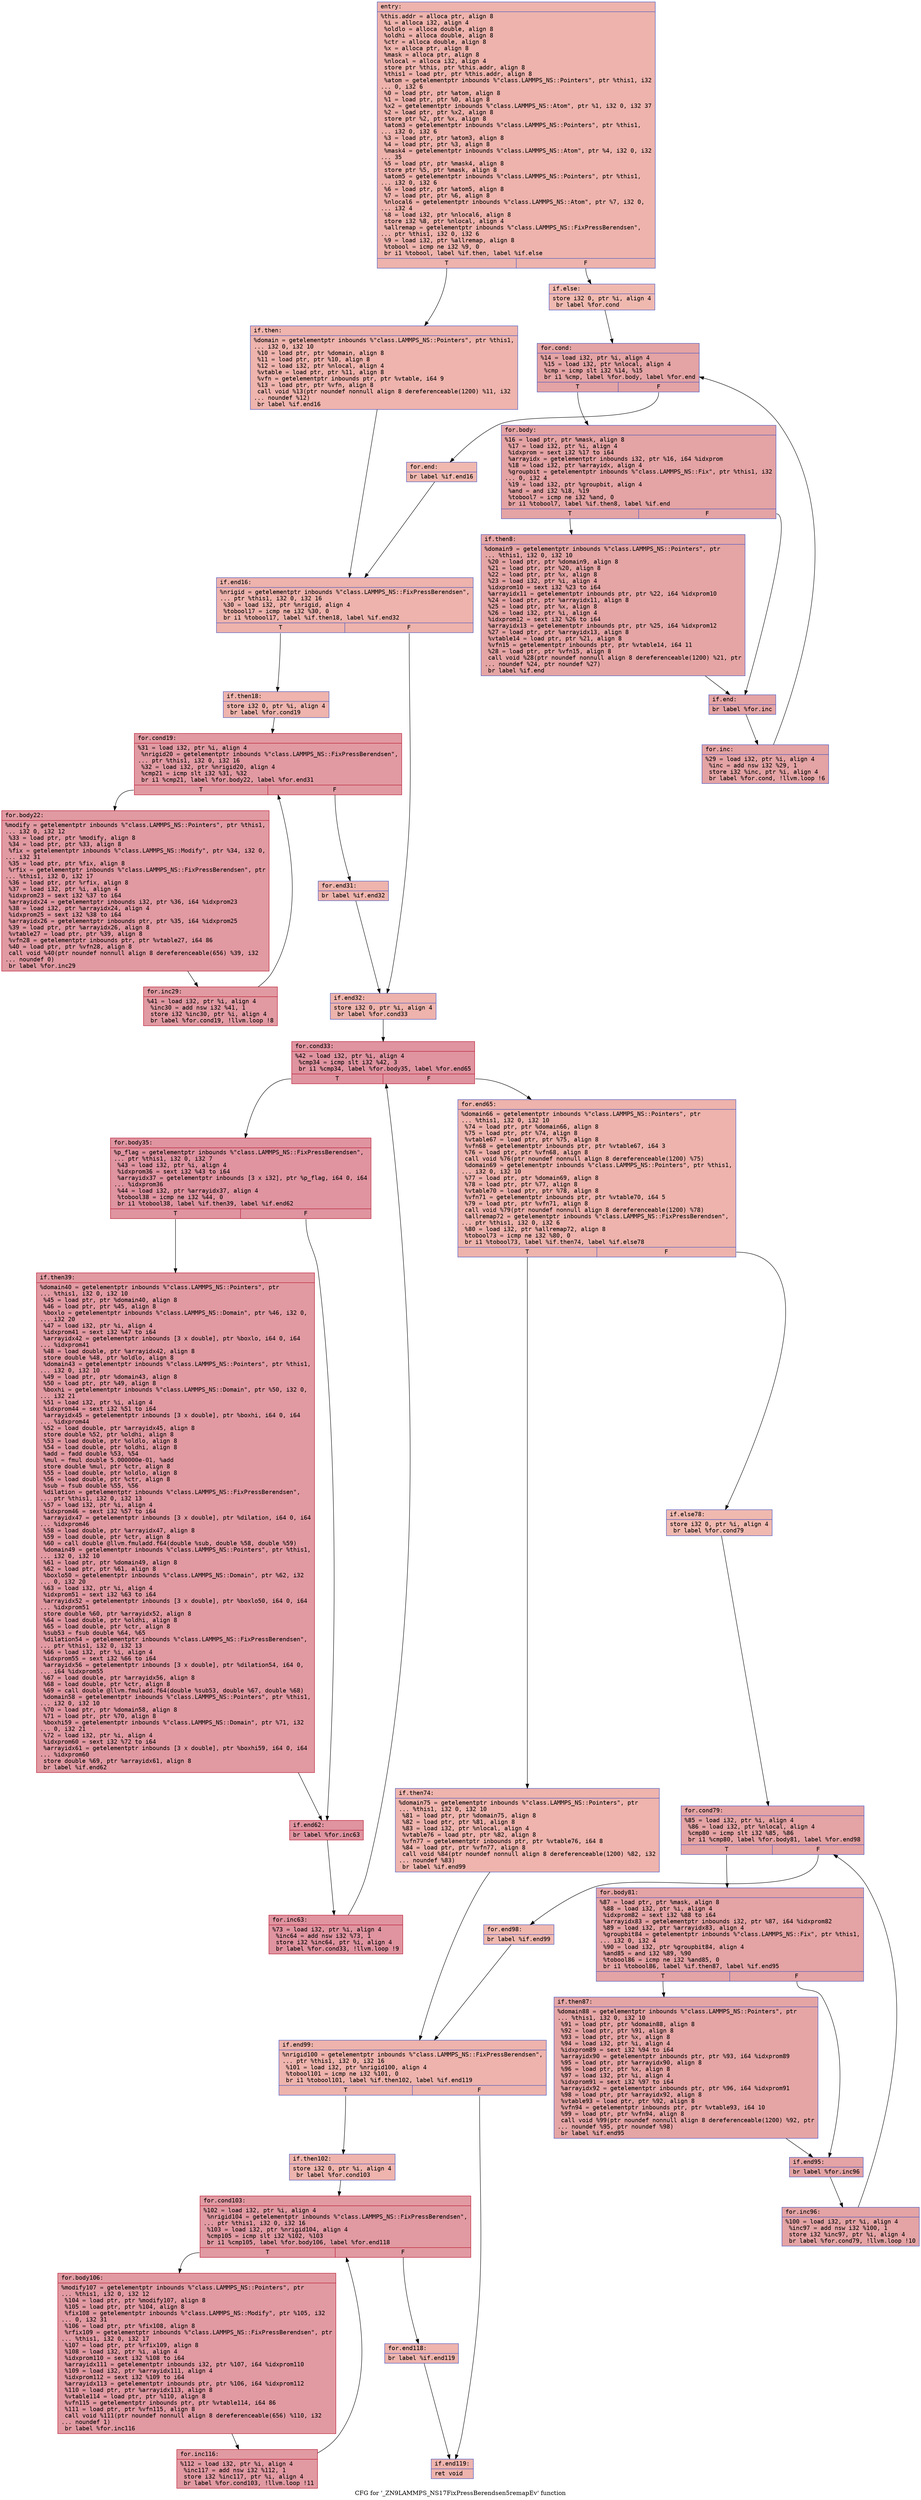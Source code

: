 digraph "CFG for '_ZN9LAMMPS_NS17FixPressBerendsen5remapEv' function" {
	label="CFG for '_ZN9LAMMPS_NS17FixPressBerendsen5remapEv' function";

	Node0x55f98b7e7240 [shape=record,color="#3d50c3ff", style=filled, fillcolor="#d6524470" fontname="Courier",label="{entry:\l|  %this.addr = alloca ptr, align 8\l  %i = alloca i32, align 4\l  %oldlo = alloca double, align 8\l  %oldhi = alloca double, align 8\l  %ctr = alloca double, align 8\l  %x = alloca ptr, align 8\l  %mask = alloca ptr, align 8\l  %nlocal = alloca i32, align 4\l  store ptr %this, ptr %this.addr, align 8\l  %this1 = load ptr, ptr %this.addr, align 8\l  %atom = getelementptr inbounds %\"class.LAMMPS_NS::Pointers\", ptr %this1, i32\l... 0, i32 6\l  %0 = load ptr, ptr %atom, align 8\l  %1 = load ptr, ptr %0, align 8\l  %x2 = getelementptr inbounds %\"class.LAMMPS_NS::Atom\", ptr %1, i32 0, i32 37\l  %2 = load ptr, ptr %x2, align 8\l  store ptr %2, ptr %x, align 8\l  %atom3 = getelementptr inbounds %\"class.LAMMPS_NS::Pointers\", ptr %this1,\l... i32 0, i32 6\l  %3 = load ptr, ptr %atom3, align 8\l  %4 = load ptr, ptr %3, align 8\l  %mask4 = getelementptr inbounds %\"class.LAMMPS_NS::Atom\", ptr %4, i32 0, i32\l... 35\l  %5 = load ptr, ptr %mask4, align 8\l  store ptr %5, ptr %mask, align 8\l  %atom5 = getelementptr inbounds %\"class.LAMMPS_NS::Pointers\", ptr %this1,\l... i32 0, i32 6\l  %6 = load ptr, ptr %atom5, align 8\l  %7 = load ptr, ptr %6, align 8\l  %nlocal6 = getelementptr inbounds %\"class.LAMMPS_NS::Atom\", ptr %7, i32 0,\l... i32 4\l  %8 = load i32, ptr %nlocal6, align 8\l  store i32 %8, ptr %nlocal, align 4\l  %allremap = getelementptr inbounds %\"class.LAMMPS_NS::FixPressBerendsen\",\l... ptr %this1, i32 0, i32 6\l  %9 = load i32, ptr %allremap, align 8\l  %tobool = icmp ne i32 %9, 0\l  br i1 %tobool, label %if.then, label %if.else\l|{<s0>T|<s1>F}}"];
	Node0x55f98b7e7240:s0 -> Node0x55f98b7e86d0[tooltip="entry -> if.then\nProbability 62.50%" ];
	Node0x55f98b7e7240:s1 -> Node0x55f98b7e8740[tooltip="entry -> if.else\nProbability 37.50%" ];
	Node0x55f98b7e86d0 [shape=record,color="#3d50c3ff", style=filled, fillcolor="#d8564670" fontname="Courier",label="{if.then:\l|  %domain = getelementptr inbounds %\"class.LAMMPS_NS::Pointers\", ptr %this1,\l... i32 0, i32 10\l  %10 = load ptr, ptr %domain, align 8\l  %11 = load ptr, ptr %10, align 8\l  %12 = load i32, ptr %nlocal, align 4\l  %vtable = load ptr, ptr %11, align 8\l  %vfn = getelementptr inbounds ptr, ptr %vtable, i64 9\l  %13 = load ptr, ptr %vfn, align 8\l  call void %13(ptr noundef nonnull align 8 dereferenceable(1200) %11, i32\l... noundef %12)\l  br label %if.end16\l}"];
	Node0x55f98b7e86d0 -> Node0x55f98b7e8e20[tooltip="if.then -> if.end16\nProbability 100.00%" ];
	Node0x55f98b7e8740 [shape=record,color="#3d50c3ff", style=filled, fillcolor="#de614d70" fontname="Courier",label="{if.else:\l|  store i32 0, ptr %i, align 4\l  br label %for.cond\l}"];
	Node0x55f98b7e8740 -> Node0x55f98b7e7b40[tooltip="if.else -> for.cond\nProbability 100.00%" ];
	Node0x55f98b7e7b40 [shape=record,color="#3d50c3ff", style=filled, fillcolor="#c32e3170" fontname="Courier",label="{for.cond:\l|  %14 = load i32, ptr %i, align 4\l  %15 = load i32, ptr %nlocal, align 4\l  %cmp = icmp slt i32 %14, %15\l  br i1 %cmp, label %for.body, label %for.end\l|{<s0>T|<s1>F}}"];
	Node0x55f98b7e7b40:s0 -> Node0x55f98b7e93c0[tooltip="for.cond -> for.body\nProbability 96.88%" ];
	Node0x55f98b7e7b40:s1 -> Node0x55f98b7e9440[tooltip="for.cond -> for.end\nProbability 3.12%" ];
	Node0x55f98b7e93c0 [shape=record,color="#3d50c3ff", style=filled, fillcolor="#c32e3170" fontname="Courier",label="{for.body:\l|  %16 = load ptr, ptr %mask, align 8\l  %17 = load i32, ptr %i, align 4\l  %idxprom = sext i32 %17 to i64\l  %arrayidx = getelementptr inbounds i32, ptr %16, i64 %idxprom\l  %18 = load i32, ptr %arrayidx, align 4\l  %groupbit = getelementptr inbounds %\"class.LAMMPS_NS::Fix\", ptr %this1, i32\l... 0, i32 4\l  %19 = load i32, ptr %groupbit, align 4\l  %and = and i32 %18, %19\l  %tobool7 = icmp ne i32 %and, 0\l  br i1 %tobool7, label %if.then8, label %if.end\l|{<s0>T|<s1>F}}"];
	Node0x55f98b7e93c0:s0 -> Node0x55f98b7e9af0[tooltip="for.body -> if.then8\nProbability 62.50%" ];
	Node0x55f98b7e93c0:s1 -> Node0x55f98b7e9b70[tooltip="for.body -> if.end\nProbability 37.50%" ];
	Node0x55f98b7e9af0 [shape=record,color="#3d50c3ff", style=filled, fillcolor="#c5333470" fontname="Courier",label="{if.then8:\l|  %domain9 = getelementptr inbounds %\"class.LAMMPS_NS::Pointers\", ptr\l... %this1, i32 0, i32 10\l  %20 = load ptr, ptr %domain9, align 8\l  %21 = load ptr, ptr %20, align 8\l  %22 = load ptr, ptr %x, align 8\l  %23 = load i32, ptr %i, align 4\l  %idxprom10 = sext i32 %23 to i64\l  %arrayidx11 = getelementptr inbounds ptr, ptr %22, i64 %idxprom10\l  %24 = load ptr, ptr %arrayidx11, align 8\l  %25 = load ptr, ptr %x, align 8\l  %26 = load i32, ptr %i, align 4\l  %idxprom12 = sext i32 %26 to i64\l  %arrayidx13 = getelementptr inbounds ptr, ptr %25, i64 %idxprom12\l  %27 = load ptr, ptr %arrayidx13, align 8\l  %vtable14 = load ptr, ptr %21, align 8\l  %vfn15 = getelementptr inbounds ptr, ptr %vtable14, i64 11\l  %28 = load ptr, ptr %vfn15, align 8\l  call void %28(ptr noundef nonnull align 8 dereferenceable(1200) %21, ptr\l... noundef %24, ptr noundef %27)\l  br label %if.end\l}"];
	Node0x55f98b7e9af0 -> Node0x55f98b7e9b70[tooltip="if.then8 -> if.end\nProbability 100.00%" ];
	Node0x55f98b7e9b70 [shape=record,color="#3d50c3ff", style=filled, fillcolor="#c32e3170" fontname="Courier",label="{if.end:\l|  br label %for.inc\l}"];
	Node0x55f98b7e9b70 -> Node0x55f98b7ea7a0[tooltip="if.end -> for.inc\nProbability 100.00%" ];
	Node0x55f98b7ea7a0 [shape=record,color="#3d50c3ff", style=filled, fillcolor="#c32e3170" fontname="Courier",label="{for.inc:\l|  %29 = load i32, ptr %i, align 4\l  %inc = add nsw i32 %29, 1\l  store i32 %inc, ptr %i, align 4\l  br label %for.cond, !llvm.loop !6\l}"];
	Node0x55f98b7ea7a0 -> Node0x55f98b7e7b40[tooltip="for.inc -> for.cond\nProbability 100.00%" ];
	Node0x55f98b7e9440 [shape=record,color="#3d50c3ff", style=filled, fillcolor="#de614d70" fontname="Courier",label="{for.end:\l|  br label %if.end16\l}"];
	Node0x55f98b7e9440 -> Node0x55f98b7e8e20[tooltip="for.end -> if.end16\nProbability 100.00%" ];
	Node0x55f98b7e8e20 [shape=record,color="#3d50c3ff", style=filled, fillcolor="#d6524470" fontname="Courier",label="{if.end16:\l|  %nrigid = getelementptr inbounds %\"class.LAMMPS_NS::FixPressBerendsen\",\l... ptr %this1, i32 0, i32 16\l  %30 = load i32, ptr %nrigid, align 4\l  %tobool17 = icmp ne i32 %30, 0\l  br i1 %tobool17, label %if.then18, label %if.end32\l|{<s0>T|<s1>F}}"];
	Node0x55f98b7e8e20:s0 -> Node0x55f98b7eadb0[tooltip="if.end16 -> if.then18\nProbability 62.50%" ];
	Node0x55f98b7e8e20:s1 -> Node0x55f98b7eae30[tooltip="if.end16 -> if.end32\nProbability 37.50%" ];
	Node0x55f98b7eadb0 [shape=record,color="#3d50c3ff", style=filled, fillcolor="#d8564670" fontname="Courier",label="{if.then18:\l|  store i32 0, ptr %i, align 4\l  br label %for.cond19\l}"];
	Node0x55f98b7eadb0 -> Node0x55f98b7e8ff0[tooltip="if.then18 -> for.cond19\nProbability 100.00%" ];
	Node0x55f98b7e8ff0 [shape=record,color="#b70d28ff", style=filled, fillcolor="#bb1b2c70" fontname="Courier",label="{for.cond19:\l|  %31 = load i32, ptr %i, align 4\l  %nrigid20 = getelementptr inbounds %\"class.LAMMPS_NS::FixPressBerendsen\",\l... ptr %this1, i32 0, i32 16\l  %32 = load i32, ptr %nrigid20, align 4\l  %cmp21 = icmp slt i32 %31, %32\l  br i1 %cmp21, label %for.body22, label %for.end31\l|{<s0>T|<s1>F}}"];
	Node0x55f98b7e8ff0:s0 -> Node0x55f98b7e9160[tooltip="for.cond19 -> for.body22\nProbability 96.88%" ];
	Node0x55f98b7e8ff0:s1 -> Node0x55f98b7eb6d0[tooltip="for.cond19 -> for.end31\nProbability 3.12%" ];
	Node0x55f98b7e9160 [shape=record,color="#b70d28ff", style=filled, fillcolor="#bb1b2c70" fontname="Courier",label="{for.body22:\l|  %modify = getelementptr inbounds %\"class.LAMMPS_NS::Pointers\", ptr %this1,\l... i32 0, i32 12\l  %33 = load ptr, ptr %modify, align 8\l  %34 = load ptr, ptr %33, align 8\l  %fix = getelementptr inbounds %\"class.LAMMPS_NS::Modify\", ptr %34, i32 0,\l... i32 31\l  %35 = load ptr, ptr %fix, align 8\l  %rfix = getelementptr inbounds %\"class.LAMMPS_NS::FixPressBerendsen\", ptr\l... %this1, i32 0, i32 17\l  %36 = load ptr, ptr %rfix, align 8\l  %37 = load i32, ptr %i, align 4\l  %idxprom23 = sext i32 %37 to i64\l  %arrayidx24 = getelementptr inbounds i32, ptr %36, i64 %idxprom23\l  %38 = load i32, ptr %arrayidx24, align 4\l  %idxprom25 = sext i32 %38 to i64\l  %arrayidx26 = getelementptr inbounds ptr, ptr %35, i64 %idxprom25\l  %39 = load ptr, ptr %arrayidx26, align 8\l  %vtable27 = load ptr, ptr %39, align 8\l  %vfn28 = getelementptr inbounds ptr, ptr %vtable27, i64 86\l  %40 = load ptr, ptr %vfn28, align 8\l  call void %40(ptr noundef nonnull align 8 dereferenceable(656) %39, i32\l... noundef 0)\l  br label %for.inc29\l}"];
	Node0x55f98b7e9160 -> Node0x55f98b7ec470[tooltip="for.body22 -> for.inc29\nProbability 100.00%" ];
	Node0x55f98b7ec470 [shape=record,color="#b70d28ff", style=filled, fillcolor="#bb1b2c70" fontname="Courier",label="{for.inc29:\l|  %41 = load i32, ptr %i, align 4\l  %inc30 = add nsw i32 %41, 1\l  store i32 %inc30, ptr %i, align 4\l  br label %for.cond19, !llvm.loop !8\l}"];
	Node0x55f98b7ec470 -> Node0x55f98b7e8ff0[tooltip="for.inc29 -> for.cond19\nProbability 100.00%" ];
	Node0x55f98b7eb6d0 [shape=record,color="#3d50c3ff", style=filled, fillcolor="#d8564670" fontname="Courier",label="{for.end31:\l|  br label %if.end32\l}"];
	Node0x55f98b7eb6d0 -> Node0x55f98b7eae30[tooltip="for.end31 -> if.end32\nProbability 100.00%" ];
	Node0x55f98b7eae30 [shape=record,color="#3d50c3ff", style=filled, fillcolor="#d6524470" fontname="Courier",label="{if.end32:\l|  store i32 0, ptr %i, align 4\l  br label %for.cond33\l}"];
	Node0x55f98b7eae30 -> Node0x55f98b7ec9e0[tooltip="if.end32 -> for.cond33\nProbability 100.00%" ];
	Node0x55f98b7ec9e0 [shape=record,color="#b70d28ff", style=filled, fillcolor="#b70d2870" fontname="Courier",label="{for.cond33:\l|  %42 = load i32, ptr %i, align 4\l  %cmp34 = icmp slt i32 %42, 3\l  br i1 %cmp34, label %for.body35, label %for.end65\l|{<s0>T|<s1>F}}"];
	Node0x55f98b7ec9e0:s0 -> Node0x55f98b7ecbe0[tooltip="for.cond33 -> for.body35\nProbability 96.88%" ];
	Node0x55f98b7ec9e0:s1 -> Node0x55f98b7ecc60[tooltip="for.cond33 -> for.end65\nProbability 3.12%" ];
	Node0x55f98b7ecbe0 [shape=record,color="#b70d28ff", style=filled, fillcolor="#b70d2870" fontname="Courier",label="{for.body35:\l|  %p_flag = getelementptr inbounds %\"class.LAMMPS_NS::FixPressBerendsen\",\l... ptr %this1, i32 0, i32 7\l  %43 = load i32, ptr %i, align 4\l  %idxprom36 = sext i32 %43 to i64\l  %arrayidx37 = getelementptr inbounds [3 x i32], ptr %p_flag, i64 0, i64\l... %idxprom36\l  %44 = load i32, ptr %arrayidx37, align 4\l  %tobool38 = icmp ne i32 %44, 0\l  br i1 %tobool38, label %if.then39, label %if.end62\l|{<s0>T|<s1>F}}"];
	Node0x55f98b7ecbe0:s0 -> Node0x55f98b7ed1c0[tooltip="for.body35 -> if.then39\nProbability 62.50%" ];
	Node0x55f98b7ecbe0:s1 -> Node0x55f98b7ed240[tooltip="for.body35 -> if.end62\nProbability 37.50%" ];
	Node0x55f98b7ed1c0 [shape=record,color="#b70d28ff", style=filled, fillcolor="#bb1b2c70" fontname="Courier",label="{if.then39:\l|  %domain40 = getelementptr inbounds %\"class.LAMMPS_NS::Pointers\", ptr\l... %this1, i32 0, i32 10\l  %45 = load ptr, ptr %domain40, align 8\l  %46 = load ptr, ptr %45, align 8\l  %boxlo = getelementptr inbounds %\"class.LAMMPS_NS::Domain\", ptr %46, i32 0,\l... i32 20\l  %47 = load i32, ptr %i, align 4\l  %idxprom41 = sext i32 %47 to i64\l  %arrayidx42 = getelementptr inbounds [3 x double], ptr %boxlo, i64 0, i64\l... %idxprom41\l  %48 = load double, ptr %arrayidx42, align 8\l  store double %48, ptr %oldlo, align 8\l  %domain43 = getelementptr inbounds %\"class.LAMMPS_NS::Pointers\", ptr %this1,\l... i32 0, i32 10\l  %49 = load ptr, ptr %domain43, align 8\l  %50 = load ptr, ptr %49, align 8\l  %boxhi = getelementptr inbounds %\"class.LAMMPS_NS::Domain\", ptr %50, i32 0,\l... i32 21\l  %51 = load i32, ptr %i, align 4\l  %idxprom44 = sext i32 %51 to i64\l  %arrayidx45 = getelementptr inbounds [3 x double], ptr %boxhi, i64 0, i64\l... %idxprom44\l  %52 = load double, ptr %arrayidx45, align 8\l  store double %52, ptr %oldhi, align 8\l  %53 = load double, ptr %oldlo, align 8\l  %54 = load double, ptr %oldhi, align 8\l  %add = fadd double %53, %54\l  %mul = fmul double 5.000000e-01, %add\l  store double %mul, ptr %ctr, align 8\l  %55 = load double, ptr %oldlo, align 8\l  %56 = load double, ptr %ctr, align 8\l  %sub = fsub double %55, %56\l  %dilation = getelementptr inbounds %\"class.LAMMPS_NS::FixPressBerendsen\",\l... ptr %this1, i32 0, i32 13\l  %57 = load i32, ptr %i, align 4\l  %idxprom46 = sext i32 %57 to i64\l  %arrayidx47 = getelementptr inbounds [3 x double], ptr %dilation, i64 0, i64\l... %idxprom46\l  %58 = load double, ptr %arrayidx47, align 8\l  %59 = load double, ptr %ctr, align 8\l  %60 = call double @llvm.fmuladd.f64(double %sub, double %58, double %59)\l  %domain49 = getelementptr inbounds %\"class.LAMMPS_NS::Pointers\", ptr %this1,\l... i32 0, i32 10\l  %61 = load ptr, ptr %domain49, align 8\l  %62 = load ptr, ptr %61, align 8\l  %boxlo50 = getelementptr inbounds %\"class.LAMMPS_NS::Domain\", ptr %62, i32\l... 0, i32 20\l  %63 = load i32, ptr %i, align 4\l  %idxprom51 = sext i32 %63 to i64\l  %arrayidx52 = getelementptr inbounds [3 x double], ptr %boxlo50, i64 0, i64\l... %idxprom51\l  store double %60, ptr %arrayidx52, align 8\l  %64 = load double, ptr %oldhi, align 8\l  %65 = load double, ptr %ctr, align 8\l  %sub53 = fsub double %64, %65\l  %dilation54 = getelementptr inbounds %\"class.LAMMPS_NS::FixPressBerendsen\",\l... ptr %this1, i32 0, i32 13\l  %66 = load i32, ptr %i, align 4\l  %idxprom55 = sext i32 %66 to i64\l  %arrayidx56 = getelementptr inbounds [3 x double], ptr %dilation54, i64 0,\l... i64 %idxprom55\l  %67 = load double, ptr %arrayidx56, align 8\l  %68 = load double, ptr %ctr, align 8\l  %69 = call double @llvm.fmuladd.f64(double %sub53, double %67, double %68)\l  %domain58 = getelementptr inbounds %\"class.LAMMPS_NS::Pointers\", ptr %this1,\l... i32 0, i32 10\l  %70 = load ptr, ptr %domain58, align 8\l  %71 = load ptr, ptr %70, align 8\l  %boxhi59 = getelementptr inbounds %\"class.LAMMPS_NS::Domain\", ptr %71, i32\l... 0, i32 21\l  %72 = load i32, ptr %i, align 4\l  %idxprom60 = sext i32 %72 to i64\l  %arrayidx61 = getelementptr inbounds [3 x double], ptr %boxhi59, i64 0, i64\l... %idxprom60\l  store double %69, ptr %arrayidx61, align 8\l  br label %if.end62\l}"];
	Node0x55f98b7ed1c0 -> Node0x55f98b7ed240[tooltip="if.then39 -> if.end62\nProbability 100.00%" ];
	Node0x55f98b7ed240 [shape=record,color="#b70d28ff", style=filled, fillcolor="#b70d2870" fontname="Courier",label="{if.end62:\l|  br label %for.inc63\l}"];
	Node0x55f98b7ed240 -> Node0x55f98b7f0810[tooltip="if.end62 -> for.inc63\nProbability 100.00%" ];
	Node0x55f98b7f0810 [shape=record,color="#b70d28ff", style=filled, fillcolor="#b70d2870" fontname="Courier",label="{for.inc63:\l|  %73 = load i32, ptr %i, align 4\l  %inc64 = add nsw i32 %73, 1\l  store i32 %inc64, ptr %i, align 4\l  br label %for.cond33, !llvm.loop !9\l}"];
	Node0x55f98b7f0810 -> Node0x55f98b7ec9e0[tooltip="for.inc63 -> for.cond33\nProbability 100.00%" ];
	Node0x55f98b7ecc60 [shape=record,color="#3d50c3ff", style=filled, fillcolor="#d6524470" fontname="Courier",label="{for.end65:\l|  %domain66 = getelementptr inbounds %\"class.LAMMPS_NS::Pointers\", ptr\l... %this1, i32 0, i32 10\l  %74 = load ptr, ptr %domain66, align 8\l  %75 = load ptr, ptr %74, align 8\l  %vtable67 = load ptr, ptr %75, align 8\l  %vfn68 = getelementptr inbounds ptr, ptr %vtable67, i64 3\l  %76 = load ptr, ptr %vfn68, align 8\l  call void %76(ptr noundef nonnull align 8 dereferenceable(1200) %75)\l  %domain69 = getelementptr inbounds %\"class.LAMMPS_NS::Pointers\", ptr %this1,\l... i32 0, i32 10\l  %77 = load ptr, ptr %domain69, align 8\l  %78 = load ptr, ptr %77, align 8\l  %vtable70 = load ptr, ptr %78, align 8\l  %vfn71 = getelementptr inbounds ptr, ptr %vtable70, i64 5\l  %79 = load ptr, ptr %vfn71, align 8\l  call void %79(ptr noundef nonnull align 8 dereferenceable(1200) %78)\l  %allremap72 = getelementptr inbounds %\"class.LAMMPS_NS::FixPressBerendsen\",\l... ptr %this1, i32 0, i32 6\l  %80 = load i32, ptr %allremap72, align 8\l  %tobool73 = icmp ne i32 %80, 0\l  br i1 %tobool73, label %if.then74, label %if.else78\l|{<s0>T|<s1>F}}"];
	Node0x55f98b7ecc60:s0 -> Node0x55f98b7f1890[tooltip="for.end65 -> if.then74\nProbability 62.50%" ];
	Node0x55f98b7ecc60:s1 -> Node0x55f98b7f1910[tooltip="for.end65 -> if.else78\nProbability 37.50%" ];
	Node0x55f98b7f1890 [shape=record,color="#3d50c3ff", style=filled, fillcolor="#d8564670" fontname="Courier",label="{if.then74:\l|  %domain75 = getelementptr inbounds %\"class.LAMMPS_NS::Pointers\", ptr\l... %this1, i32 0, i32 10\l  %81 = load ptr, ptr %domain75, align 8\l  %82 = load ptr, ptr %81, align 8\l  %83 = load i32, ptr %nlocal, align 4\l  %vtable76 = load ptr, ptr %82, align 8\l  %vfn77 = getelementptr inbounds ptr, ptr %vtable76, i64 8\l  %84 = load ptr, ptr %vfn77, align 8\l  call void %84(ptr noundef nonnull align 8 dereferenceable(1200) %82, i32\l... noundef %83)\l  br label %if.end99\l}"];
	Node0x55f98b7f1890 -> Node0x55f98b7f2000[tooltip="if.then74 -> if.end99\nProbability 100.00%" ];
	Node0x55f98b7f1910 [shape=record,color="#3d50c3ff", style=filled, fillcolor="#de614d70" fontname="Courier",label="{if.else78:\l|  store i32 0, ptr %i, align 4\l  br label %for.cond79\l}"];
	Node0x55f98b7f1910 -> Node0x55f98b7f2190[tooltip="if.else78 -> for.cond79\nProbability 100.00%" ];
	Node0x55f98b7f2190 [shape=record,color="#3d50c3ff", style=filled, fillcolor="#c32e3170" fontname="Courier",label="{for.cond79:\l|  %85 = load i32, ptr %i, align 4\l  %86 = load i32, ptr %nlocal, align 4\l  %cmp80 = icmp slt i32 %85, %86\l  br i1 %cmp80, label %for.body81, label %for.end98\l|{<s0>T|<s1>F}}"];
	Node0x55f98b7f2190:s0 -> Node0x55f98b7f2410[tooltip="for.cond79 -> for.body81\nProbability 96.88%" ];
	Node0x55f98b7f2190:s1 -> Node0x55f98b7f2490[tooltip="for.cond79 -> for.end98\nProbability 3.12%" ];
	Node0x55f98b7f2410 [shape=record,color="#3d50c3ff", style=filled, fillcolor="#c32e3170" fontname="Courier",label="{for.body81:\l|  %87 = load ptr, ptr %mask, align 8\l  %88 = load i32, ptr %i, align 4\l  %idxprom82 = sext i32 %88 to i64\l  %arrayidx83 = getelementptr inbounds i32, ptr %87, i64 %idxprom82\l  %89 = load i32, ptr %arrayidx83, align 4\l  %groupbit84 = getelementptr inbounds %\"class.LAMMPS_NS::Fix\", ptr %this1,\l... i32 0, i32 4\l  %90 = load i32, ptr %groupbit84, align 4\l  %and85 = and i32 %89, %90\l  %tobool86 = icmp ne i32 %and85, 0\l  br i1 %tobool86, label %if.then87, label %if.end95\l|{<s0>T|<s1>F}}"];
	Node0x55f98b7f2410:s0 -> Node0x55f98b7f2b70[tooltip="for.body81 -> if.then87\nProbability 62.50%" ];
	Node0x55f98b7f2410:s1 -> Node0x55f98b7f2bf0[tooltip="for.body81 -> if.end95\nProbability 37.50%" ];
	Node0x55f98b7f2b70 [shape=record,color="#3d50c3ff", style=filled, fillcolor="#c5333470" fontname="Courier",label="{if.then87:\l|  %domain88 = getelementptr inbounds %\"class.LAMMPS_NS::Pointers\", ptr\l... %this1, i32 0, i32 10\l  %91 = load ptr, ptr %domain88, align 8\l  %92 = load ptr, ptr %91, align 8\l  %93 = load ptr, ptr %x, align 8\l  %94 = load i32, ptr %i, align 4\l  %idxprom89 = sext i32 %94 to i64\l  %arrayidx90 = getelementptr inbounds ptr, ptr %93, i64 %idxprom89\l  %95 = load ptr, ptr %arrayidx90, align 8\l  %96 = load ptr, ptr %x, align 8\l  %97 = load i32, ptr %i, align 4\l  %idxprom91 = sext i32 %97 to i64\l  %arrayidx92 = getelementptr inbounds ptr, ptr %96, i64 %idxprom91\l  %98 = load ptr, ptr %arrayidx92, align 8\l  %vtable93 = load ptr, ptr %92, align 8\l  %vfn94 = getelementptr inbounds ptr, ptr %vtable93, i64 10\l  %99 = load ptr, ptr %vfn94, align 8\l  call void %99(ptr noundef nonnull align 8 dereferenceable(1200) %92, ptr\l... noundef %95, ptr noundef %98)\l  br label %if.end95\l}"];
	Node0x55f98b7f2b70 -> Node0x55f98b7f2bf0[tooltip="if.then87 -> if.end95\nProbability 100.00%" ];
	Node0x55f98b7f2bf0 [shape=record,color="#3d50c3ff", style=filled, fillcolor="#c32e3170" fontname="Courier",label="{if.end95:\l|  br label %for.inc96\l}"];
	Node0x55f98b7f2bf0 -> Node0x55f98b7edd00[tooltip="if.end95 -> for.inc96\nProbability 100.00%" ];
	Node0x55f98b7edd00 [shape=record,color="#3d50c3ff", style=filled, fillcolor="#c32e3170" fontname="Courier",label="{for.inc96:\l|  %100 = load i32, ptr %i, align 4\l  %inc97 = add nsw i32 %100, 1\l  store i32 %inc97, ptr %i, align 4\l  br label %for.cond79, !llvm.loop !10\l}"];
	Node0x55f98b7edd00 -> Node0x55f98b7f2190[tooltip="for.inc96 -> for.cond79\nProbability 100.00%" ];
	Node0x55f98b7f2490 [shape=record,color="#3d50c3ff", style=filled, fillcolor="#de614d70" fontname="Courier",label="{for.end98:\l|  br label %if.end99\l}"];
	Node0x55f98b7f2490 -> Node0x55f98b7f2000[tooltip="for.end98 -> if.end99\nProbability 100.00%" ];
	Node0x55f98b7f2000 [shape=record,color="#3d50c3ff", style=filled, fillcolor="#d6524470" fontname="Courier",label="{if.end99:\l|  %nrigid100 = getelementptr inbounds %\"class.LAMMPS_NS::FixPressBerendsen\",\l... ptr %this1, i32 0, i32 16\l  %101 = load i32, ptr %nrigid100, align 4\l  %tobool101 = icmp ne i32 %101, 0\l  br i1 %tobool101, label %if.then102, label %if.end119\l|{<s0>T|<s1>F}}"];
	Node0x55f98b7f2000:s0 -> Node0x55f98b7f4710[tooltip="if.end99 -> if.then102\nProbability 62.50%" ];
	Node0x55f98b7f2000:s1 -> Node0x55f98b7f4790[tooltip="if.end99 -> if.end119\nProbability 37.50%" ];
	Node0x55f98b7f4710 [shape=record,color="#3d50c3ff", style=filled, fillcolor="#d8564670" fontname="Courier",label="{if.then102:\l|  store i32 0, ptr %i, align 4\l  br label %for.cond103\l}"];
	Node0x55f98b7f4710 -> Node0x55f98b7f4960[tooltip="if.then102 -> for.cond103\nProbability 100.00%" ];
	Node0x55f98b7f4960 [shape=record,color="#b70d28ff", style=filled, fillcolor="#bb1b2c70" fontname="Courier",label="{for.cond103:\l|  %102 = load i32, ptr %i, align 4\l  %nrigid104 = getelementptr inbounds %\"class.LAMMPS_NS::FixPressBerendsen\",\l... ptr %this1, i32 0, i32 16\l  %103 = load i32, ptr %nrigid104, align 4\l  %cmp105 = icmp slt i32 %102, %103\l  br i1 %cmp105, label %for.body106, label %for.end118\l|{<s0>T|<s1>F}}"];
	Node0x55f98b7f4960:s0 -> Node0x55f98b7f4cd0[tooltip="for.cond103 -> for.body106\nProbability 96.88%" ];
	Node0x55f98b7f4960:s1 -> Node0x55f98b7f4d50[tooltip="for.cond103 -> for.end118\nProbability 3.12%" ];
	Node0x55f98b7f4cd0 [shape=record,color="#b70d28ff", style=filled, fillcolor="#bb1b2c70" fontname="Courier",label="{for.body106:\l|  %modify107 = getelementptr inbounds %\"class.LAMMPS_NS::Pointers\", ptr\l... %this1, i32 0, i32 12\l  %104 = load ptr, ptr %modify107, align 8\l  %105 = load ptr, ptr %104, align 8\l  %fix108 = getelementptr inbounds %\"class.LAMMPS_NS::Modify\", ptr %105, i32\l... 0, i32 31\l  %106 = load ptr, ptr %fix108, align 8\l  %rfix109 = getelementptr inbounds %\"class.LAMMPS_NS::FixPressBerendsen\", ptr\l... %this1, i32 0, i32 17\l  %107 = load ptr, ptr %rfix109, align 8\l  %108 = load i32, ptr %i, align 4\l  %idxprom110 = sext i32 %108 to i64\l  %arrayidx111 = getelementptr inbounds i32, ptr %107, i64 %idxprom110\l  %109 = load i32, ptr %arrayidx111, align 4\l  %idxprom112 = sext i32 %109 to i64\l  %arrayidx113 = getelementptr inbounds ptr, ptr %106, i64 %idxprom112\l  %110 = load ptr, ptr %arrayidx113, align 8\l  %vtable114 = load ptr, ptr %110, align 8\l  %vfn115 = getelementptr inbounds ptr, ptr %vtable114, i64 86\l  %111 = load ptr, ptr %vfn115, align 8\l  call void %111(ptr noundef nonnull align 8 dereferenceable(656) %110, i32\l... noundef 1)\l  br label %for.inc116\l}"];
	Node0x55f98b7f4cd0 -> Node0x55f98b7f5ad0[tooltip="for.body106 -> for.inc116\nProbability 100.00%" ];
	Node0x55f98b7f5ad0 [shape=record,color="#b70d28ff", style=filled, fillcolor="#bb1b2c70" fontname="Courier",label="{for.inc116:\l|  %112 = load i32, ptr %i, align 4\l  %inc117 = add nsw i32 %112, 1\l  store i32 %inc117, ptr %i, align 4\l  br label %for.cond103, !llvm.loop !11\l}"];
	Node0x55f98b7f5ad0 -> Node0x55f98b7f4960[tooltip="for.inc116 -> for.cond103\nProbability 100.00%" ];
	Node0x55f98b7f4d50 [shape=record,color="#3d50c3ff", style=filled, fillcolor="#d8564670" fontname="Courier",label="{for.end118:\l|  br label %if.end119\l}"];
	Node0x55f98b7f4d50 -> Node0x55f98b7f4790[tooltip="for.end118 -> if.end119\nProbability 100.00%" ];
	Node0x55f98b7f4790 [shape=record,color="#3d50c3ff", style=filled, fillcolor="#d6524470" fontname="Courier",label="{if.end119:\l|  ret void\l}"];
}
